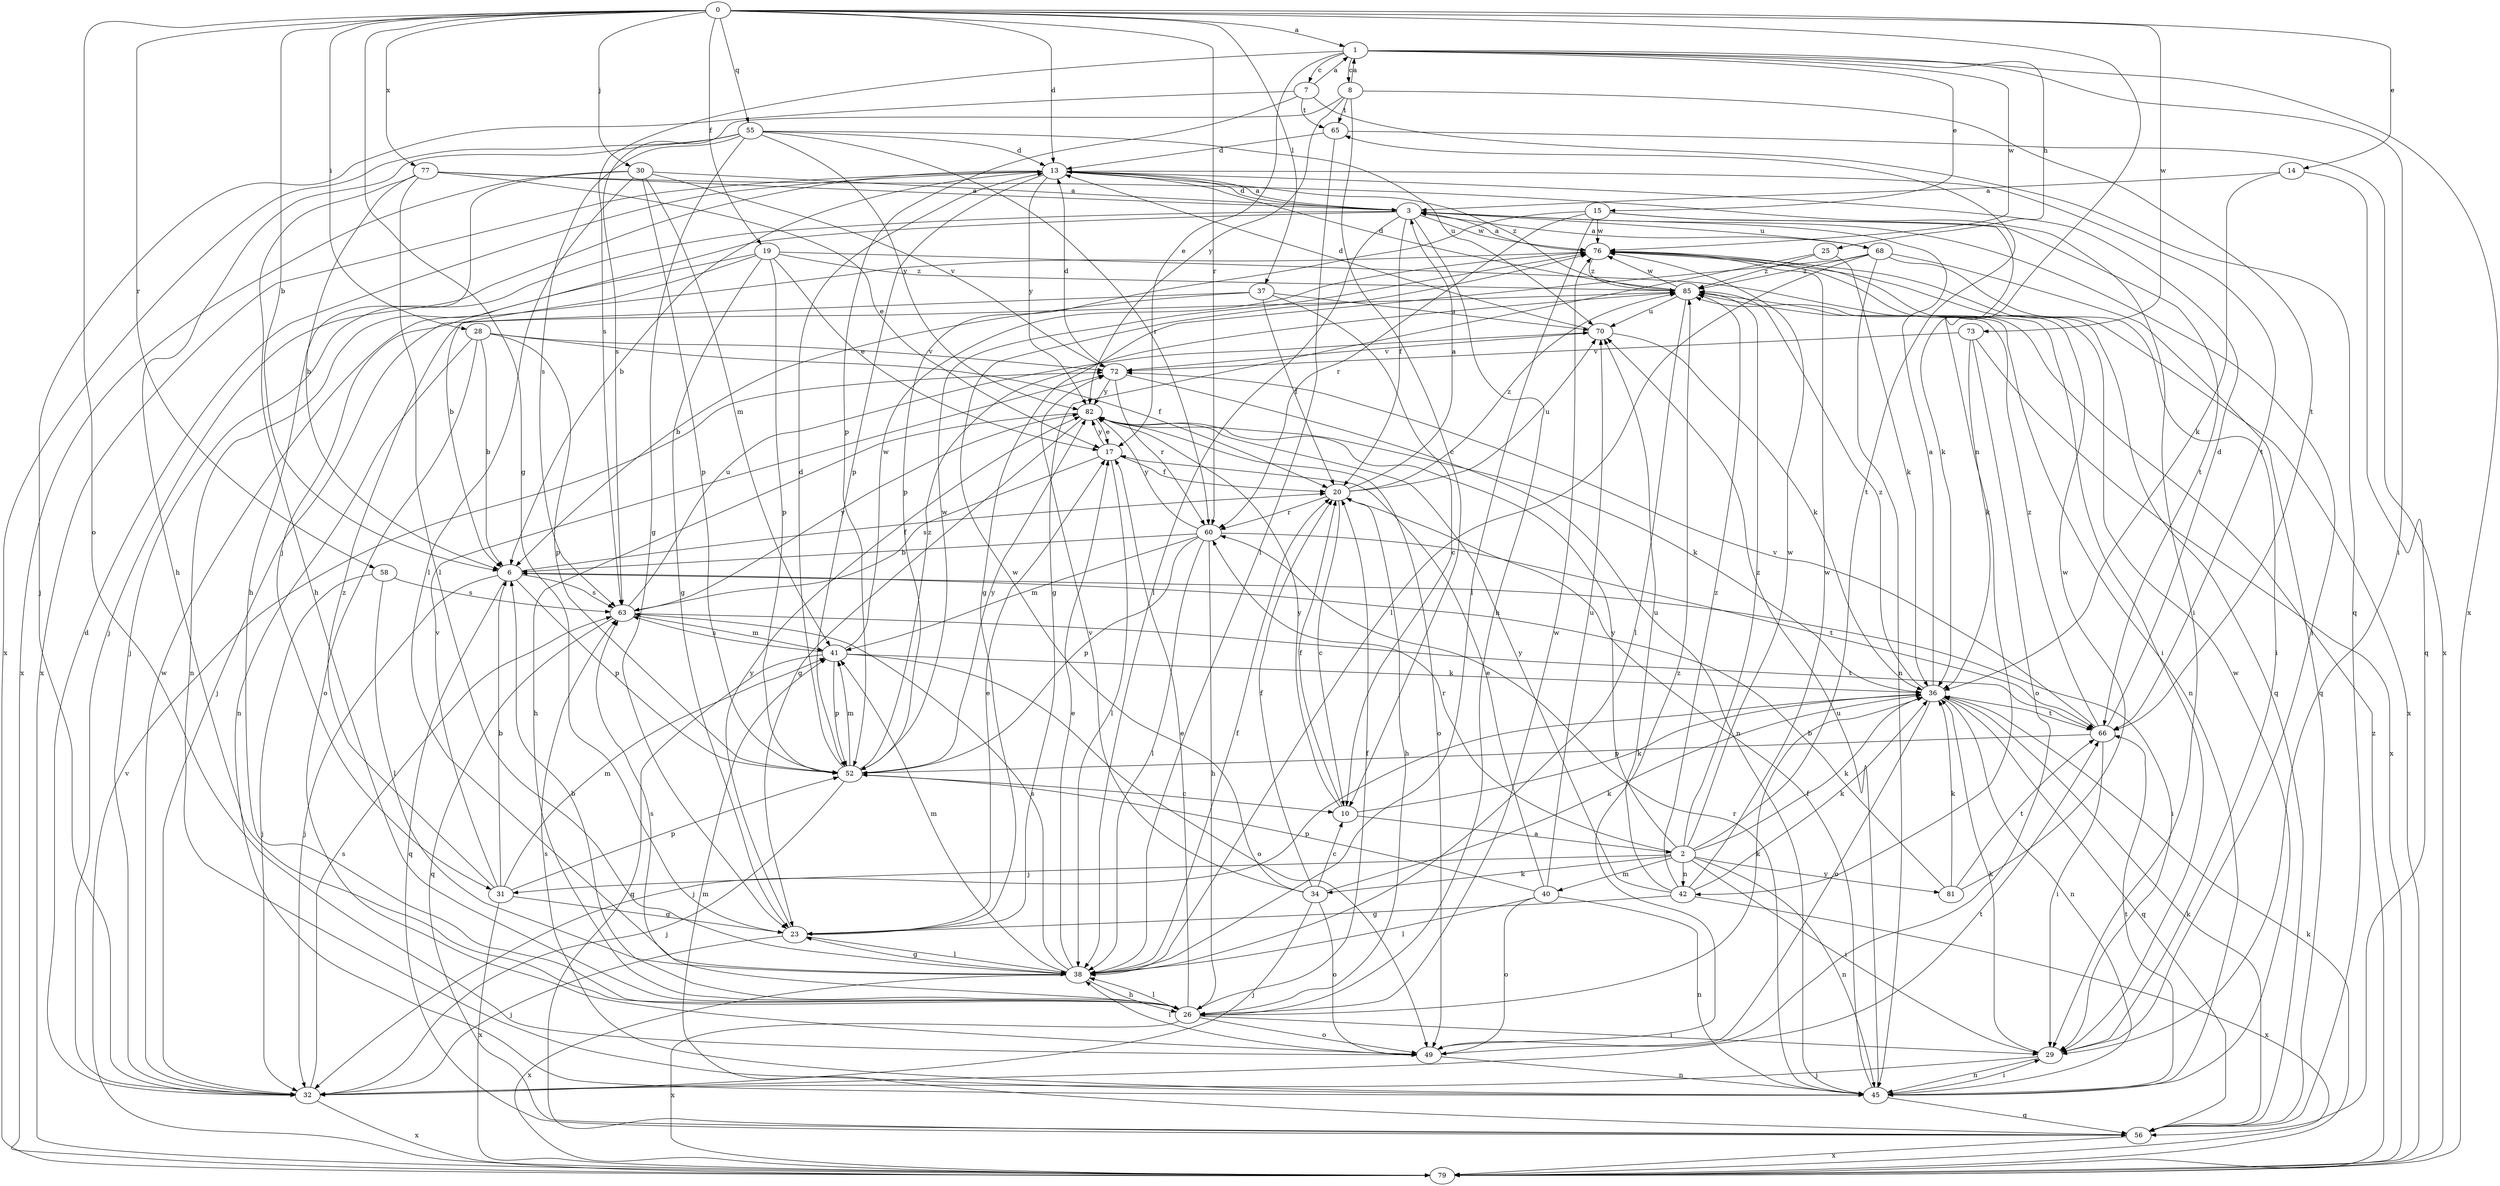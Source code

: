 strict digraph  {
0;
1;
2;
3;
6;
7;
8;
10;
13;
14;
15;
17;
19;
20;
23;
25;
26;
28;
29;
30;
31;
32;
34;
36;
37;
38;
40;
41;
42;
45;
49;
52;
55;
56;
58;
60;
63;
65;
66;
68;
70;
72;
73;
76;
77;
79;
81;
82;
85;
0 -> 1  [label=a];
0 -> 6  [label=b];
0 -> 13  [label=d];
0 -> 14  [label=e];
0 -> 19  [label=f];
0 -> 23  [label=g];
0 -> 28  [label=i];
0 -> 30  [label=j];
0 -> 37  [label=l];
0 -> 42  [label=n];
0 -> 49  [label=o];
0 -> 55  [label=q];
0 -> 58  [label=r];
0 -> 60  [label=r];
0 -> 73  [label=w];
0 -> 77  [label=x];
1 -> 7  [label=c];
1 -> 8  [label=c];
1 -> 15  [label=e];
1 -> 17  [label=e];
1 -> 25  [label=h];
1 -> 29  [label=i];
1 -> 63  [label=s];
1 -> 76  [label=w];
1 -> 79  [label=x];
2 -> 29  [label=i];
2 -> 31  [label=j];
2 -> 34  [label=k];
2 -> 36  [label=k];
2 -> 40  [label=m];
2 -> 42  [label=n];
2 -> 45  [label=n];
2 -> 60  [label=r];
2 -> 65  [label=t];
2 -> 76  [label=w];
2 -> 81  [label=y];
2 -> 82  [label=y];
2 -> 85  [label=z];
3 -> 13  [label=d];
3 -> 20  [label=f];
3 -> 26  [label=h];
3 -> 29  [label=i];
3 -> 31  [label=j];
3 -> 32  [label=j];
3 -> 38  [label=l];
3 -> 68  [label=u];
3 -> 76  [label=w];
6 -> 20  [label=f];
6 -> 29  [label=i];
6 -> 32  [label=j];
6 -> 52  [label=p];
6 -> 56  [label=q];
6 -> 63  [label=s];
7 -> 1  [label=a];
7 -> 32  [label=j];
7 -> 52  [label=p];
7 -> 56  [label=q];
7 -> 65  [label=t];
8 -> 1  [label=a];
8 -> 10  [label=c];
8 -> 63  [label=s];
8 -> 65  [label=t];
8 -> 66  [label=t];
8 -> 82  [label=y];
10 -> 2  [label=a];
10 -> 20  [label=f];
10 -> 36  [label=k];
10 -> 82  [label=y];
13 -> 3  [label=a];
13 -> 6  [label=b];
13 -> 32  [label=j];
13 -> 52  [label=p];
13 -> 66  [label=t];
13 -> 79  [label=x];
13 -> 82  [label=y];
13 -> 85  [label=z];
14 -> 3  [label=a];
14 -> 36  [label=k];
14 -> 56  [label=q];
15 -> 36  [label=k];
15 -> 38  [label=l];
15 -> 52  [label=p];
15 -> 60  [label=r];
15 -> 66  [label=t];
15 -> 76  [label=w];
17 -> 20  [label=f];
17 -> 38  [label=l];
17 -> 63  [label=s];
17 -> 82  [label=y];
19 -> 6  [label=b];
19 -> 17  [label=e];
19 -> 23  [label=g];
19 -> 29  [label=i];
19 -> 45  [label=n];
19 -> 52  [label=p];
19 -> 85  [label=z];
20 -> 3  [label=a];
20 -> 10  [label=c];
20 -> 26  [label=h];
20 -> 60  [label=r];
20 -> 70  [label=u];
20 -> 85  [label=z];
23 -> 17  [label=e];
23 -> 32  [label=j];
23 -> 38  [label=l];
23 -> 82  [label=y];
25 -> 23  [label=g];
25 -> 36  [label=k];
25 -> 85  [label=z];
26 -> 6  [label=b];
26 -> 17  [label=e];
26 -> 20  [label=f];
26 -> 29  [label=i];
26 -> 36  [label=k];
26 -> 38  [label=l];
26 -> 49  [label=o];
26 -> 63  [label=s];
26 -> 76  [label=w];
26 -> 79  [label=x];
28 -> 6  [label=b];
28 -> 20  [label=f];
28 -> 45  [label=n];
28 -> 49  [label=o];
28 -> 52  [label=p];
28 -> 72  [label=v];
29 -> 32  [label=j];
29 -> 36  [label=k];
29 -> 45  [label=n];
30 -> 3  [label=a];
30 -> 26  [label=h];
30 -> 38  [label=l];
30 -> 41  [label=m];
30 -> 52  [label=p];
30 -> 72  [label=v];
30 -> 79  [label=x];
31 -> 6  [label=b];
31 -> 23  [label=g];
31 -> 41  [label=m];
31 -> 52  [label=p];
31 -> 72  [label=v];
31 -> 79  [label=x];
31 -> 85  [label=z];
32 -> 13  [label=d];
32 -> 63  [label=s];
32 -> 66  [label=t];
32 -> 76  [label=w];
32 -> 79  [label=x];
34 -> 10  [label=c];
34 -> 20  [label=f];
34 -> 32  [label=j];
34 -> 36  [label=k];
34 -> 49  [label=o];
34 -> 72  [label=v];
34 -> 76  [label=w];
36 -> 3  [label=a];
36 -> 32  [label=j];
36 -> 45  [label=n];
36 -> 49  [label=o];
36 -> 56  [label=q];
36 -> 66  [label=t];
36 -> 85  [label=z];
37 -> 6  [label=b];
37 -> 10  [label=c];
37 -> 20  [label=f];
37 -> 32  [label=j];
37 -> 70  [label=u];
38 -> 17  [label=e];
38 -> 20  [label=f];
38 -> 23  [label=g];
38 -> 26  [label=h];
38 -> 41  [label=m];
38 -> 63  [label=s];
38 -> 79  [label=x];
40 -> 17  [label=e];
40 -> 38  [label=l];
40 -> 45  [label=n];
40 -> 49  [label=o];
40 -> 52  [label=p];
40 -> 70  [label=u];
41 -> 36  [label=k];
41 -> 49  [label=o];
41 -> 52  [label=p];
41 -> 56  [label=q];
41 -> 63  [label=s];
41 -> 76  [label=w];
42 -> 23  [label=g];
42 -> 36  [label=k];
42 -> 70  [label=u];
42 -> 76  [label=w];
42 -> 79  [label=x];
42 -> 82  [label=y];
42 -> 85  [label=z];
45 -> 20  [label=f];
45 -> 29  [label=i];
45 -> 56  [label=q];
45 -> 60  [label=r];
45 -> 63  [label=s];
45 -> 66  [label=t];
45 -> 70  [label=u];
45 -> 76  [label=w];
49 -> 38  [label=l];
49 -> 45  [label=n];
49 -> 85  [label=z];
52 -> 10  [label=c];
52 -> 13  [label=d];
52 -> 32  [label=j];
52 -> 41  [label=m];
52 -> 76  [label=w];
52 -> 82  [label=y];
52 -> 85  [label=z];
55 -> 13  [label=d];
55 -> 23  [label=g];
55 -> 26  [label=h];
55 -> 60  [label=r];
55 -> 63  [label=s];
55 -> 70  [label=u];
55 -> 79  [label=x];
55 -> 82  [label=y];
56 -> 36  [label=k];
56 -> 41  [label=m];
56 -> 79  [label=x];
58 -> 32  [label=j];
58 -> 38  [label=l];
58 -> 63  [label=s];
60 -> 6  [label=b];
60 -> 26  [label=h];
60 -> 38  [label=l];
60 -> 41  [label=m];
60 -> 52  [label=p];
60 -> 66  [label=t];
60 -> 82  [label=y];
63 -> 41  [label=m];
63 -> 56  [label=q];
63 -> 66  [label=t];
63 -> 70  [label=u];
63 -> 82  [label=y];
65 -> 13  [label=d];
65 -> 38  [label=l];
65 -> 79  [label=x];
66 -> 13  [label=d];
66 -> 29  [label=i];
66 -> 52  [label=p];
66 -> 72  [label=v];
66 -> 85  [label=z];
68 -> 3  [label=a];
68 -> 23  [label=g];
68 -> 29  [label=i];
68 -> 38  [label=l];
68 -> 45  [label=n];
68 -> 56  [label=q];
68 -> 85  [label=z];
70 -> 13  [label=d];
70 -> 36  [label=k];
70 -> 72  [label=v];
72 -> 13  [label=d];
72 -> 45  [label=n];
72 -> 60  [label=r];
72 -> 82  [label=y];
73 -> 36  [label=k];
73 -> 49  [label=o];
73 -> 72  [label=v];
73 -> 79  [label=x];
76 -> 3  [label=a];
76 -> 56  [label=q];
76 -> 79  [label=x];
76 -> 85  [label=z];
77 -> 3  [label=a];
77 -> 6  [label=b];
77 -> 17  [label=e];
77 -> 26  [label=h];
77 -> 29  [label=i];
77 -> 38  [label=l];
79 -> 36  [label=k];
79 -> 72  [label=v];
79 -> 85  [label=z];
81 -> 6  [label=b];
81 -> 36  [label=k];
81 -> 66  [label=t];
81 -> 76  [label=w];
82 -> 17  [label=e];
82 -> 23  [label=g];
82 -> 26  [label=h];
82 -> 36  [label=k];
82 -> 49  [label=o];
85 -> 13  [label=d];
85 -> 38  [label=l];
85 -> 45  [label=n];
85 -> 70  [label=u];
85 -> 76  [label=w];
}
